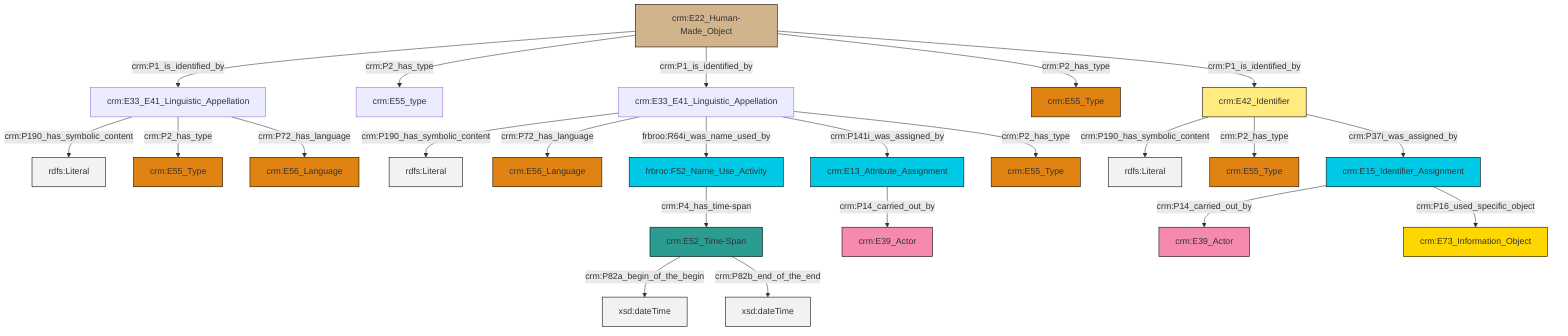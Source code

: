 graph TD
classDef Literal fill:#f2f2f2,stroke:#000000;
classDef CRM_Entity fill:#FFFFFF,stroke:#000000;
classDef Temporal_Entity fill:#00C9E6, stroke:#000000;
classDef Type fill:#E18312, stroke:#000000;
classDef Time-Span fill:#2C9C91, stroke:#000000;
classDef Appellation fill:#FFEB7F, stroke:#000000;
classDef Place fill:#008836, stroke:#000000;
classDef Persistent_Item fill:#B266B2, stroke:#000000;
classDef Conceptual_Object fill:#FFD700, stroke:#000000;
classDef Physical_Thing fill:#D2B48C, stroke:#000000;
classDef Actor fill:#f58aad, stroke:#000000;
classDef PC_Classes fill:#4ce600, stroke:#000000;
classDef Multi fill:#cccccc,stroke:#000000;

2["crm:E33_E41_Linguistic_Appellation"]:::Default -->|crm:P190_has_symbolic_content| 3[rdfs:Literal]:::Literal
2["crm:E33_E41_Linguistic_Appellation"]:::Default -->|crm:P72_has_language| 6["crm:E56_Language"]:::Type
7["crm:E33_E41_Linguistic_Appellation"]:::Default -->|crm:P190_has_symbolic_content| 8[rdfs:Literal]:::Literal
9["crm:E13_Attribute_Assignment"]:::Temporal_Entity -->|crm:P14_carried_out_by| 10["crm:E39_Actor"]:::Actor
11["crm:E52_Time-Span"]:::Time-Span -->|crm:P82a_begin_of_the_begin| 12[xsd:dateTime]:::Literal
7["crm:E33_E41_Linguistic_Appellation"]:::Default -->|crm:P2_has_type| 0["crm:E55_Type"]:::Type
13["crm:E15_Identifier_Assignment"]:::Temporal_Entity -->|crm:P14_carried_out_by| 14["crm:E39_Actor"]:::Actor
13["crm:E15_Identifier_Assignment"]:::Temporal_Entity -->|crm:P16_used_specific_object| 16["crm:E73_Information_Object"]:::Conceptual_Object
20["crm:E22_Human-Made_Object"]:::Physical_Thing -->|crm:P1_is_identified_by| 7["crm:E33_E41_Linguistic_Appellation"]:::Default
18["crm:E42_Identifier"]:::Appellation -->|crm:P190_has_symbolic_content| 21[rdfs:Literal]:::Literal
2["crm:E33_E41_Linguistic_Appellation"]:::Default -->|frbroo:R64i_was_name_used_by| 22["frbroo:F52_Name_Use_Activity"]:::Temporal_Entity
20["crm:E22_Human-Made_Object"]:::Physical_Thing -->|crm:P2_has_type| 26["crm:E55_type"]:::Default
2["crm:E33_E41_Linguistic_Appellation"]:::Default -->|crm:P141i_was_assigned_by| 9["crm:E13_Attribute_Assignment"]:::Temporal_Entity
18["crm:E42_Identifier"]:::Appellation -->|crm:P2_has_type| 4["crm:E55_Type"]:::Type
20["crm:E22_Human-Made_Object"]:::Physical_Thing -->|crm:P1_is_identified_by| 2["crm:E33_E41_Linguistic_Appellation"]:::Default
2["crm:E33_E41_Linguistic_Appellation"]:::Default -->|crm:P2_has_type| 35["crm:E55_Type"]:::Type
7["crm:E33_E41_Linguistic_Appellation"]:::Default -->|crm:P72_has_language| 23["crm:E56_Language"]:::Type
20["crm:E22_Human-Made_Object"]:::Physical_Thing -->|crm:P2_has_type| 28["crm:E55_Type"]:::Type
18["crm:E42_Identifier"]:::Appellation -->|crm:P37i_was_assigned_by| 13["crm:E15_Identifier_Assignment"]:::Temporal_Entity
20["crm:E22_Human-Made_Object"]:::Physical_Thing -->|crm:P1_is_identified_by| 18["crm:E42_Identifier"]:::Appellation
22["frbroo:F52_Name_Use_Activity"]:::Temporal_Entity -->|crm:P4_has_time-span| 11["crm:E52_Time-Span"]:::Time-Span
11["crm:E52_Time-Span"]:::Time-Span -->|crm:P82b_end_of_the_end| 39[xsd:dateTime]:::Literal